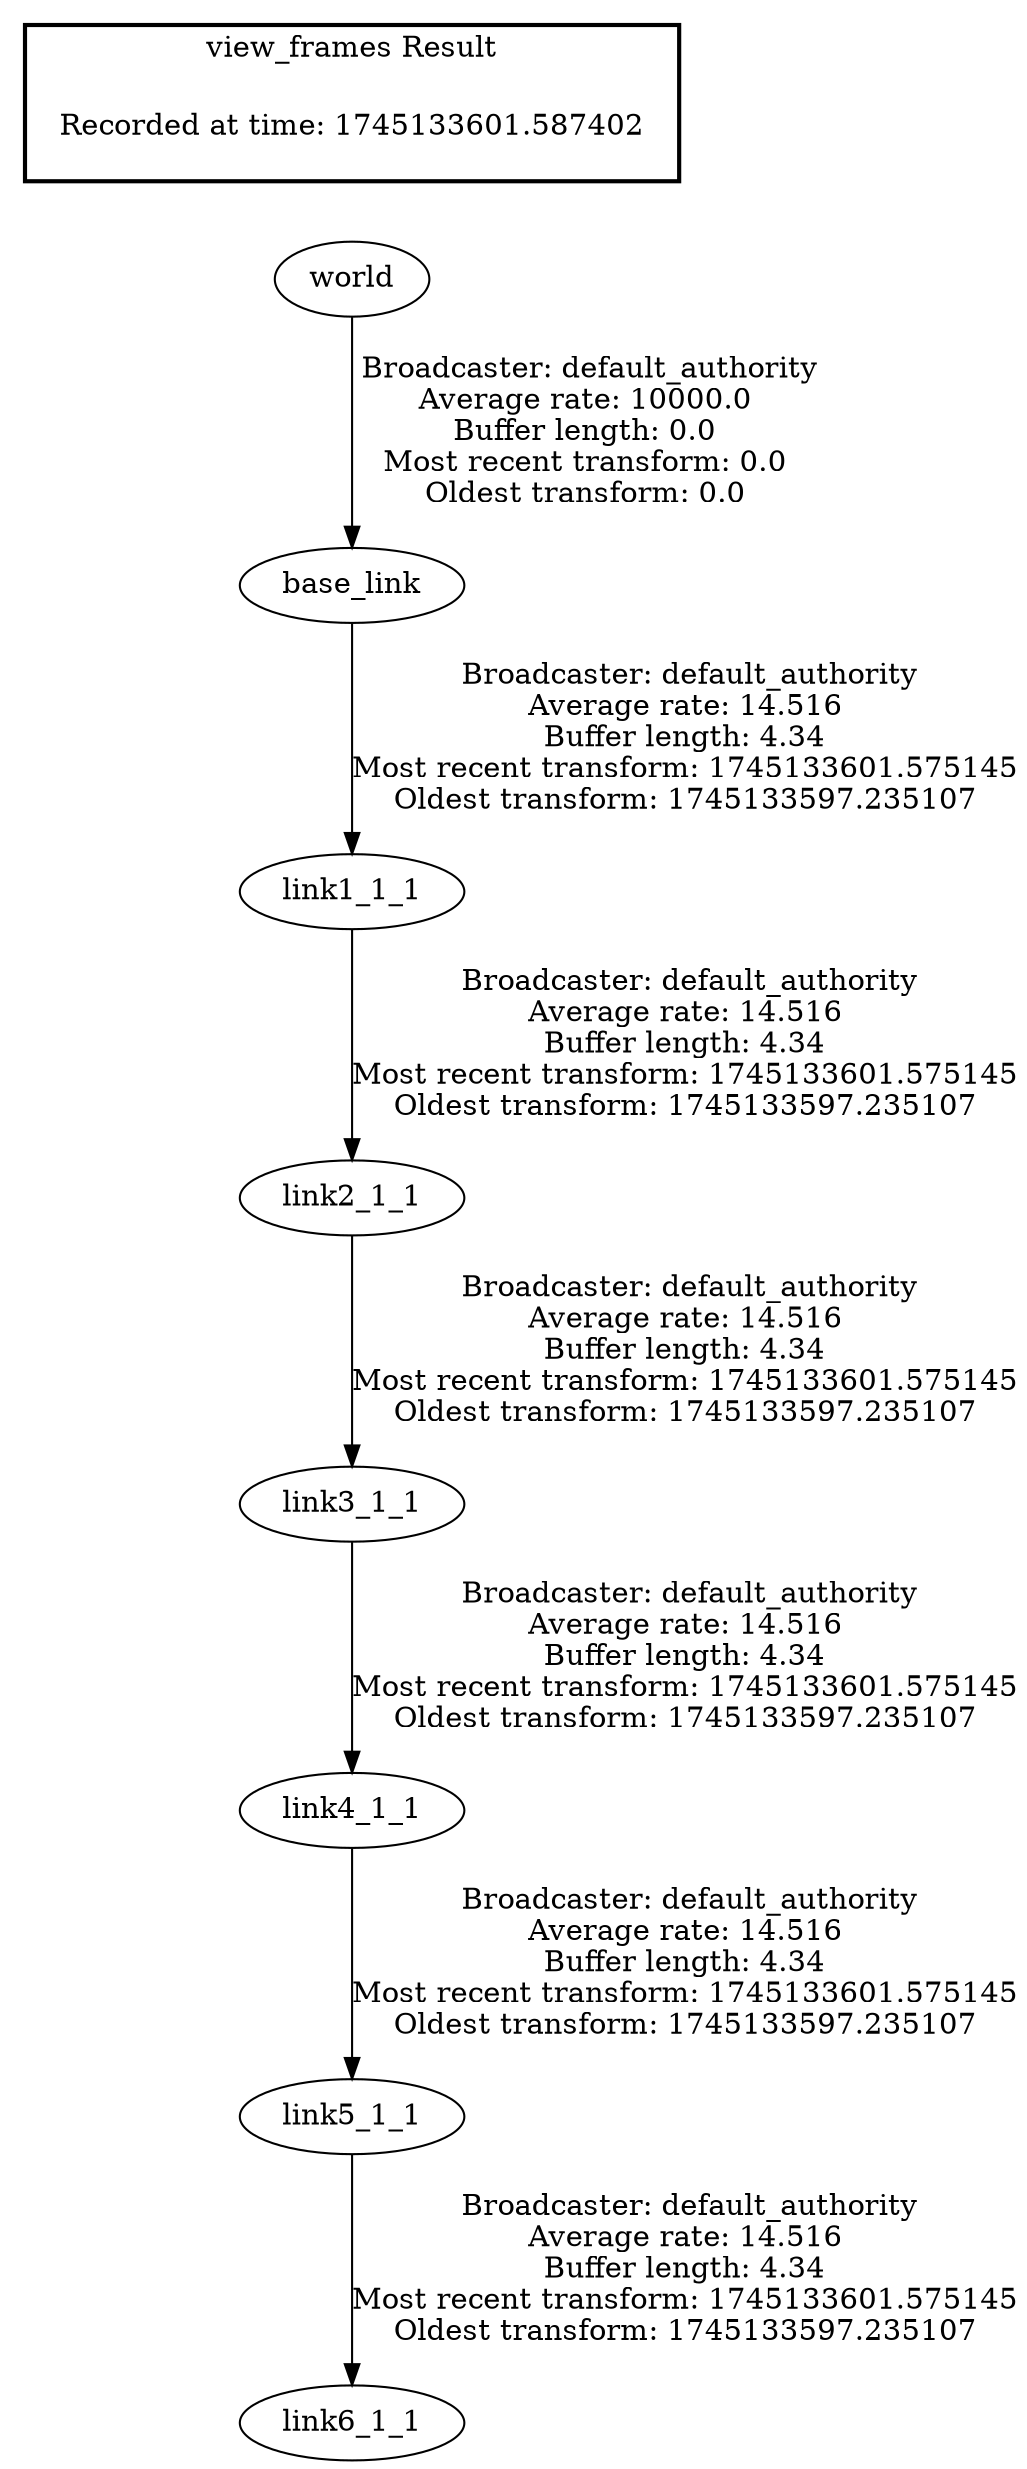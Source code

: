 digraph G {
"world" -> "base_link"[label=" Broadcaster: default_authority\nAverage rate: 10000.0\nBuffer length: 0.0\nMost recent transform: 0.0\nOldest transform: 0.0\n"];
"base_link" -> "link1_1_1"[label=" Broadcaster: default_authority\nAverage rate: 14.516\nBuffer length: 4.34\nMost recent transform: 1745133601.575145\nOldest transform: 1745133597.235107\n"];
"link1_1_1" -> "link2_1_1"[label=" Broadcaster: default_authority\nAverage rate: 14.516\nBuffer length: 4.34\nMost recent transform: 1745133601.575145\nOldest transform: 1745133597.235107\n"];
"link2_1_1" -> "link3_1_1"[label=" Broadcaster: default_authority\nAverage rate: 14.516\nBuffer length: 4.34\nMost recent transform: 1745133601.575145\nOldest transform: 1745133597.235107\n"];
"link3_1_1" -> "link4_1_1"[label=" Broadcaster: default_authority\nAverage rate: 14.516\nBuffer length: 4.34\nMost recent transform: 1745133601.575145\nOldest transform: 1745133597.235107\n"];
"link4_1_1" -> "link5_1_1"[label=" Broadcaster: default_authority\nAverage rate: 14.516\nBuffer length: 4.34\nMost recent transform: 1745133601.575145\nOldest transform: 1745133597.235107\n"];
"link5_1_1" -> "link6_1_1"[label=" Broadcaster: default_authority\nAverage rate: 14.516\nBuffer length: 4.34\nMost recent transform: 1745133601.575145\nOldest transform: 1745133597.235107\n"];
edge [style=invis];
 subgraph cluster_legend { style=bold; color=black; label ="view_frames Result";
"Recorded at time: 1745133601.587402"[ shape=plaintext ] ;
}->"world";
}